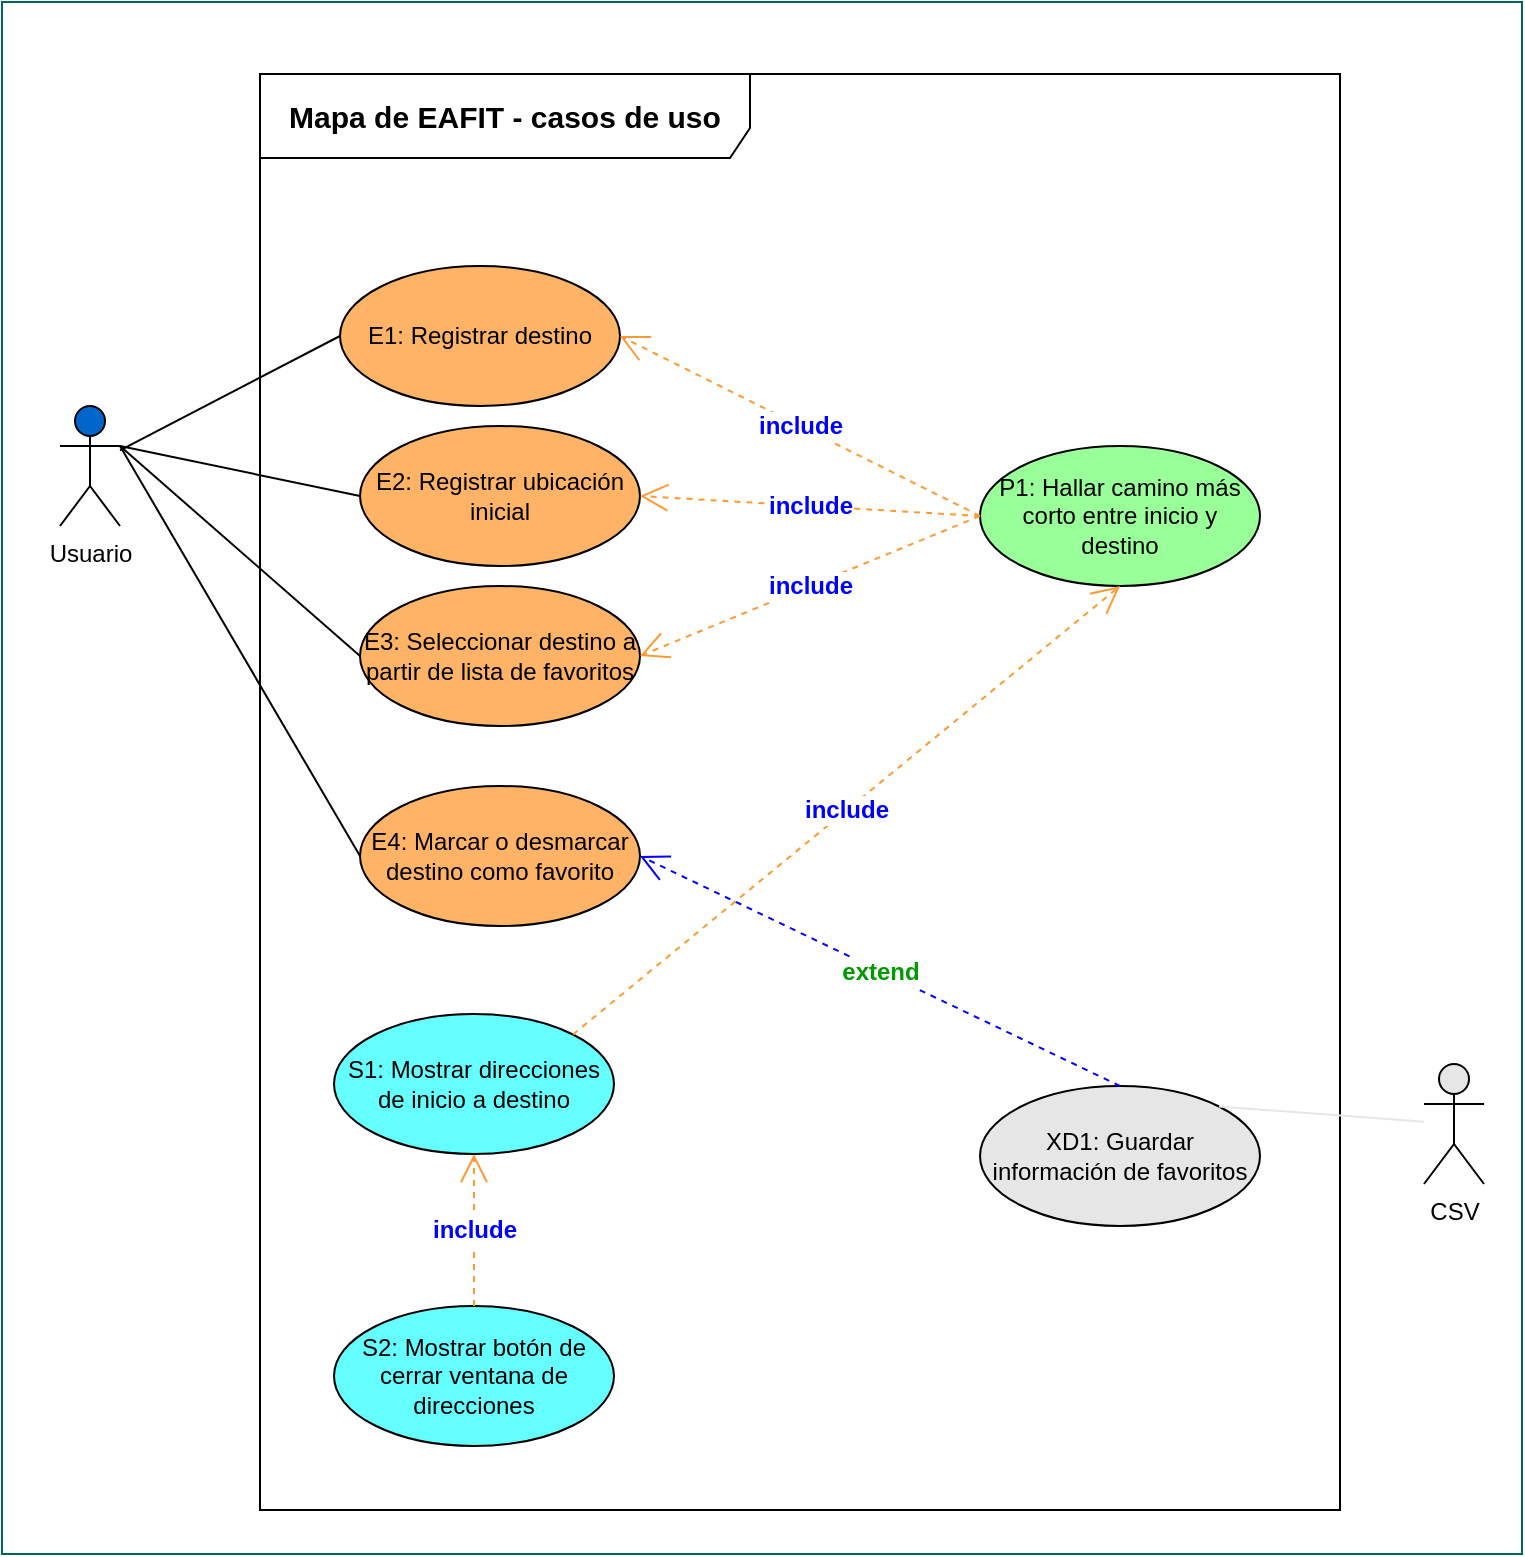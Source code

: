 <mxfile version="20.3.6" type="github"><diagram id="dR-YNy-yvfwUWUKeGOhD" name="Page-1"><mxGraphModel dx="1183" dy="803" grid="0" gridSize="10" guides="0" tooltips="1" connect="1" arrows="1" fold="1" page="1" pageScale="1" pageWidth="850" pageHeight="1100" background="none" math="0" shadow="0"><root><mxCell id="0"/><mxCell id="1" parent="0"/><mxCell id="VnHHcFhNmlJe6F-cc3Fp-18" value="Mapa de EAFIT - casos de uso" style="shape=umlFrame;whiteSpace=wrap;html=1;fontSize=15;width=245;height=42;rounded=0;fontStyle=1;labelBackgroundColor=default;gradientColor=none;" parent="1" vertex="1"><mxGeometry x="190" y="64" width="540" height="718" as="geometry"/></mxCell><mxCell id="VnHHcFhNmlJe6F-cc3Fp-2" value="Usuario" style="shape=umlActor;verticalLabelPosition=bottom;verticalAlign=top;html=1;rounded=0;fillColor=#0066CC;" parent="1" vertex="1"><mxGeometry x="90" y="230" width="30" height="60" as="geometry"/></mxCell><mxCell id="VnHHcFhNmlJe6F-cc3Fp-3" value="E1: Registrar destino" style="ellipse;whiteSpace=wrap;html=1;rounded=0;fillColor=#FFB366;" parent="1" vertex="1"><mxGeometry x="230" y="160" width="140" height="70" as="geometry"/></mxCell><mxCell id="VnHHcFhNmlJe6F-cc3Fp-4" value="E2: Registrar ubicación inicial" style="ellipse;whiteSpace=wrap;html=1;rounded=0;fillColor=#FFB366;" parent="1" vertex="1"><mxGeometry x="240" y="240" width="140" height="70" as="geometry"/></mxCell><mxCell id="VnHHcFhNmlJe6F-cc3Fp-5" value="E3: Seleccionar destino a partir de lista de favoritos" style="ellipse;whiteSpace=wrap;html=1;rounded=0;fillColor=#FFB366;" parent="1" vertex="1"><mxGeometry x="240" y="320" width="140" height="70" as="geometry"/></mxCell><mxCell id="VnHHcFhNmlJe6F-cc3Fp-7" value="P1: Hallar camino más corto entre inicio y destino" style="ellipse;whiteSpace=wrap;html=1;rounded=0;fillColor=#99FF99;" parent="1" vertex="1"><mxGeometry x="550" y="250" width="140" height="70" as="geometry"/></mxCell><mxCell id="VnHHcFhNmlJe6F-cc3Fp-11" value="" style="endArrow=none;html=1;rounded=0;endFill=0;entryX=0;entryY=0.5;entryDx=0;entryDy=0;" parent="1" source="VnHHcFhNmlJe6F-cc3Fp-2" target="VnHHcFhNmlJe6F-cc3Fp-3" edge="1"><mxGeometry width="50" height="50" relative="1" as="geometry"><mxPoint x="160" y="270" as="sourcePoint"/><mxPoint x="260" y="270" as="targetPoint"/></mxGeometry></mxCell><mxCell id="VnHHcFhNmlJe6F-cc3Fp-12" value="" style="endArrow=none;html=1;rounded=0;endFill=0;entryX=0;entryY=0.5;entryDx=0;entryDy=0;" parent="1" target="VnHHcFhNmlJe6F-cc3Fp-4" edge="1"><mxGeometry width="50" height="50" relative="1" as="geometry"><mxPoint x="120" y="250" as="sourcePoint"/><mxPoint x="230.0" y="225" as="targetPoint"/></mxGeometry></mxCell><mxCell id="VnHHcFhNmlJe6F-cc3Fp-13" value="" style="endArrow=none;html=1;rounded=0;endFill=0;entryX=0;entryY=0.5;entryDx=0;entryDy=0;" parent="1" target="VnHHcFhNmlJe6F-cc3Fp-5" edge="1"><mxGeometry width="50" height="50" relative="1" as="geometry"><mxPoint x="120" y="250" as="sourcePoint"/><mxPoint x="240.0" y="235" as="targetPoint"/></mxGeometry></mxCell><mxCell id="VnHHcFhNmlJe6F-cc3Fp-20" value="CSV" style="shape=umlActor;verticalLabelPosition=bottom;verticalAlign=top;html=1;fontSize=12;rounded=0;fillColor=#E6E6E6;" parent="1" vertex="1"><mxGeometry x="772" y="559" width="30" height="60" as="geometry"/></mxCell><mxCell id="VnHHcFhNmlJe6F-cc3Fp-22" value="XD1: Guardar información de favoritos" style="ellipse;whiteSpace=wrap;html=1;fontSize=12;rounded=0;fillColor=#E6E6E6;" parent="1" vertex="1"><mxGeometry x="550" y="570" width="140" height="70" as="geometry"/></mxCell><mxCell id="VnHHcFhNmlJe6F-cc3Fp-23" value="include" style="endArrow=open;endSize=12;dashed=1;html=1;rounded=0;fontSize=12;exitX=0;exitY=0.5;exitDx=0;exitDy=0;entryX=1;entryY=0.5;entryDx=0;entryDy=0;fontColor=#0000FF;fontStyle=1;strokeColor=#FF9933;" parent="1" source="VnHHcFhNmlJe6F-cc3Fp-7" target="VnHHcFhNmlJe6F-cc3Fp-3" edge="1"><mxGeometry width="160" relative="1" as="geometry"><mxPoint x="300" y="310" as="sourcePoint"/><mxPoint x="460" y="310" as="targetPoint"/></mxGeometry></mxCell><mxCell id="VnHHcFhNmlJe6F-cc3Fp-25" value="include" style="endArrow=open;endSize=12;dashed=1;html=1;rounded=0;fontSize=12;exitX=0;exitY=0.5;exitDx=0;exitDy=0;entryX=1;entryY=0.5;entryDx=0;entryDy=0;fontColor=#0000FF;fontStyle=1;strokeColor=#FF9933;" parent="1" source="VnHHcFhNmlJe6F-cc3Fp-7" target="VnHHcFhNmlJe6F-cc3Fp-4" edge="1"><mxGeometry width="160" relative="1" as="geometry"><mxPoint x="560.0" y="295" as="sourcePoint"/><mxPoint x="380.0" y="205" as="targetPoint"/></mxGeometry></mxCell><mxCell id="VnHHcFhNmlJe6F-cc3Fp-26" value="include" style="endArrow=open;endSize=12;dashed=1;html=1;rounded=0;fontSize=12;entryX=1;entryY=0.5;entryDx=0;entryDy=0;exitX=0;exitY=0.5;exitDx=0;exitDy=0;fontColor=#0000FF;fontStyle=1;strokeColor=#FF9933;" parent="1" source="VnHHcFhNmlJe6F-cc3Fp-7" target="VnHHcFhNmlJe6F-cc3Fp-5" edge="1"><mxGeometry width="160" relative="1" as="geometry"><mxPoint x="550" y="290" as="sourcePoint"/><mxPoint x="390.0" y="215" as="targetPoint"/></mxGeometry></mxCell><mxCell id="VnHHcFhNmlJe6F-cc3Fp-27" value="" style="endArrow=none;html=1;rounded=0;fontSize=12;exitX=1;exitY=0;exitDx=0;exitDy=0;strokeColor=#E6E6E6;" parent="1" source="VnHHcFhNmlJe6F-cc3Fp-22" target="VnHHcFhNmlJe6F-cc3Fp-20" edge="1"><mxGeometry width="50" height="50" relative="1" as="geometry"><mxPoint x="390" y="500" as="sourcePoint"/><mxPoint x="440" y="450" as="targetPoint"/></mxGeometry></mxCell><mxCell id="VnHHcFhNmlJe6F-cc3Fp-32" value="S2: Mostrar botón de cerrar ventana de direcciones" style="ellipse;whiteSpace=wrap;html=1;fontSize=12;rounded=0;fillColor=#66FFFF;" parent="1" vertex="1"><mxGeometry x="227" y="680" width="140" height="70" as="geometry"/></mxCell><mxCell id="VnHHcFhNmlJe6F-cc3Fp-31" value="S1: Mostrar direcciones de inicio a destino" style="ellipse;whiteSpace=wrap;html=1;fontSize=12;rounded=0;fillColor=#66FFFF;" parent="1" vertex="1"><mxGeometry x="227" y="534" width="140" height="70" as="geometry"/></mxCell><mxCell id="VnHHcFhNmlJe6F-cc3Fp-34" value="include" style="endArrow=open;endSize=12;dashed=1;html=1;rounded=0;fontSize=12;entryX=0.5;entryY=1;entryDx=0;entryDy=0;exitX=1;exitY=0;exitDx=0;exitDy=0;fontStyle=1;strokeColor=#FF9933;fontColor=#0000FF;" parent="1" source="VnHHcFhNmlJe6F-cc3Fp-31" target="VnHHcFhNmlJe6F-cc3Fp-7" edge="1"><mxGeometry width="160" relative="1" as="geometry"><mxPoint x="560" y="295" as="sourcePoint"/><mxPoint x="390" y="365" as="targetPoint"/></mxGeometry></mxCell><mxCell id="VnHHcFhNmlJe6F-cc3Fp-35" value="include" style="endArrow=open;endSize=12;dashed=1;html=1;rounded=0;fontSize=12;entryX=0.5;entryY=1;entryDx=0;entryDy=0;exitX=0.5;exitY=0;exitDx=0;exitDy=0;strokeColor=#FF9933;fontColor=#0000FF;fontStyle=1;" parent="1" source="VnHHcFhNmlJe6F-cc3Fp-32" target="VnHHcFhNmlJe6F-cc3Fp-31" edge="1"><mxGeometry width="160" relative="1" as="geometry"><mxPoint x="579.713" y="470.36" as="sourcePoint"/><mxPoint x="630" y="330" as="targetPoint"/></mxGeometry></mxCell><mxCell id="VnHHcFhNmlJe6F-cc3Fp-36" value="E4: Marcar o desmarcar destino como favorito" style="ellipse;whiteSpace=wrap;html=1;fontSize=12;rounded=0;fillColor=#FFB366;" parent="1" vertex="1"><mxGeometry x="240" y="420" width="140" height="70" as="geometry"/></mxCell><mxCell id="VnHHcFhNmlJe6F-cc3Fp-37" value="extend" style="endArrow=open;endSize=12;dashed=1;html=1;rounded=0;fontSize=12;exitX=0.5;exitY=0;exitDx=0;exitDy=0;entryX=1;entryY=0.5;entryDx=0;entryDy=0;strokeColor=#0000FF;fontColor=#009900;fontStyle=1;" parent="1" source="VnHHcFhNmlJe6F-cc3Fp-22" target="VnHHcFhNmlJe6F-cc3Fp-36" edge="1"><mxGeometry width="160" relative="1" as="geometry"><mxPoint x="349.783" y="470.395" as="sourcePoint"/><mxPoint x="540" y="540" as="targetPoint"/></mxGeometry></mxCell><mxCell id="VnHHcFhNmlJe6F-cc3Fp-38" value="" style="endArrow=none;html=1;rounded=0;fontSize=12;entryX=1;entryY=0.333;entryDx=0;entryDy=0;entryPerimeter=0;exitX=0;exitY=0.5;exitDx=0;exitDy=0;" parent="1" source="VnHHcFhNmlJe6F-cc3Fp-36" target="VnHHcFhNmlJe6F-cc3Fp-2" edge="1"><mxGeometry width="50" height="50" relative="1" as="geometry"><mxPoint x="120" y="300" as="sourcePoint"/><mxPoint x="170" y="250" as="targetPoint"/></mxGeometry></mxCell><mxCell id="pkzypsUvUeOCkDfZN1q7-1" value="" style="rounded=0;whiteSpace=wrap;html=1;hachureGap=4;strokeColor=#006658;fontColor=#5C5C5C;fillColor=none;" parent="1" vertex="1"><mxGeometry x="61" y="28" width="760" height="776" as="geometry"/></mxCell></root></mxGraphModel></diagram></mxfile>